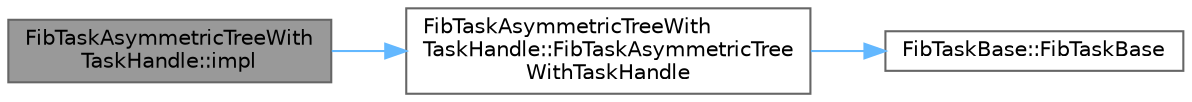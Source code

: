 digraph "FibTaskAsymmetricTreeWithTaskHandle::impl"
{
 // LATEX_PDF_SIZE
  bgcolor="transparent";
  edge [fontname=Helvetica,fontsize=10,labelfontname=Helvetica,labelfontsize=10];
  node [fontname=Helvetica,fontsize=10,shape=box,height=0.2,width=0.4];
  rankdir="LR";
  Node1 [id="Node000001",label="FibTaskAsymmetricTreeWith\lTaskHandle::impl",height=0.2,width=0.4,color="gray40", fillcolor="grey60", style="filled", fontcolor="black",tooltip=" "];
  Node1 -> Node2 [id="edge1_Node000001_Node000002",color="steelblue1",style="solid",tooltip=" "];
  Node2 [id="Node000002",label="FibTaskAsymmetricTreeWith\lTaskHandle::FibTaskAsymmetricTree\lWithTaskHandle",height=0.2,width=0.4,color="grey40", fillcolor="white", style="filled",URL="$class_fib_task_asymmetric_tree_with_task_handle.html#af2d3dcc9f9cad8999d3b29116efd377a",tooltip=" "];
  Node2 -> Node3 [id="edge2_Node000002_Node000003",color="steelblue1",style="solid",tooltip=" "];
  Node3 [id="Node000003",label="FibTaskBase::FibTaskBase",height=0.2,width=0.4,color="grey40", fillcolor="white", style="filled",URL="$class_fib_task_base.html#ac4135455a5e14a566fe0d6e177d2cb6c",tooltip=" "];
}
